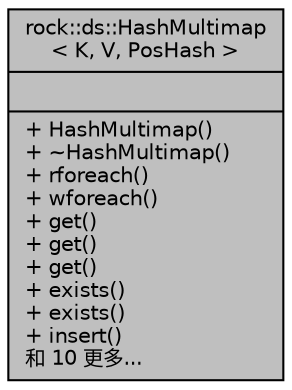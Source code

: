 digraph "rock::ds::HashMultimap&lt; K, V, PosHash &gt;"
{
 // LATEX_PDF_SIZE
  edge [fontname="Helvetica",fontsize="10",labelfontname="Helvetica",labelfontsize="10"];
  node [fontname="Helvetica",fontsize="10",shape=record];
  Node1 [label="{rock::ds::HashMultimap\l\< K, V, PosHash \>\n||+ HashMultimap()\l+ ~HashMultimap()\l+ rforeach()\l+ wforeach()\l+ get()\l+ get()\l+ get()\l+ exists()\l+ exists()\l+ insert()\l和 10 更多...\l}",height=0.2,width=0.4,color="black", fillcolor="grey75", style="filled", fontcolor="black",tooltip=" "];
}
